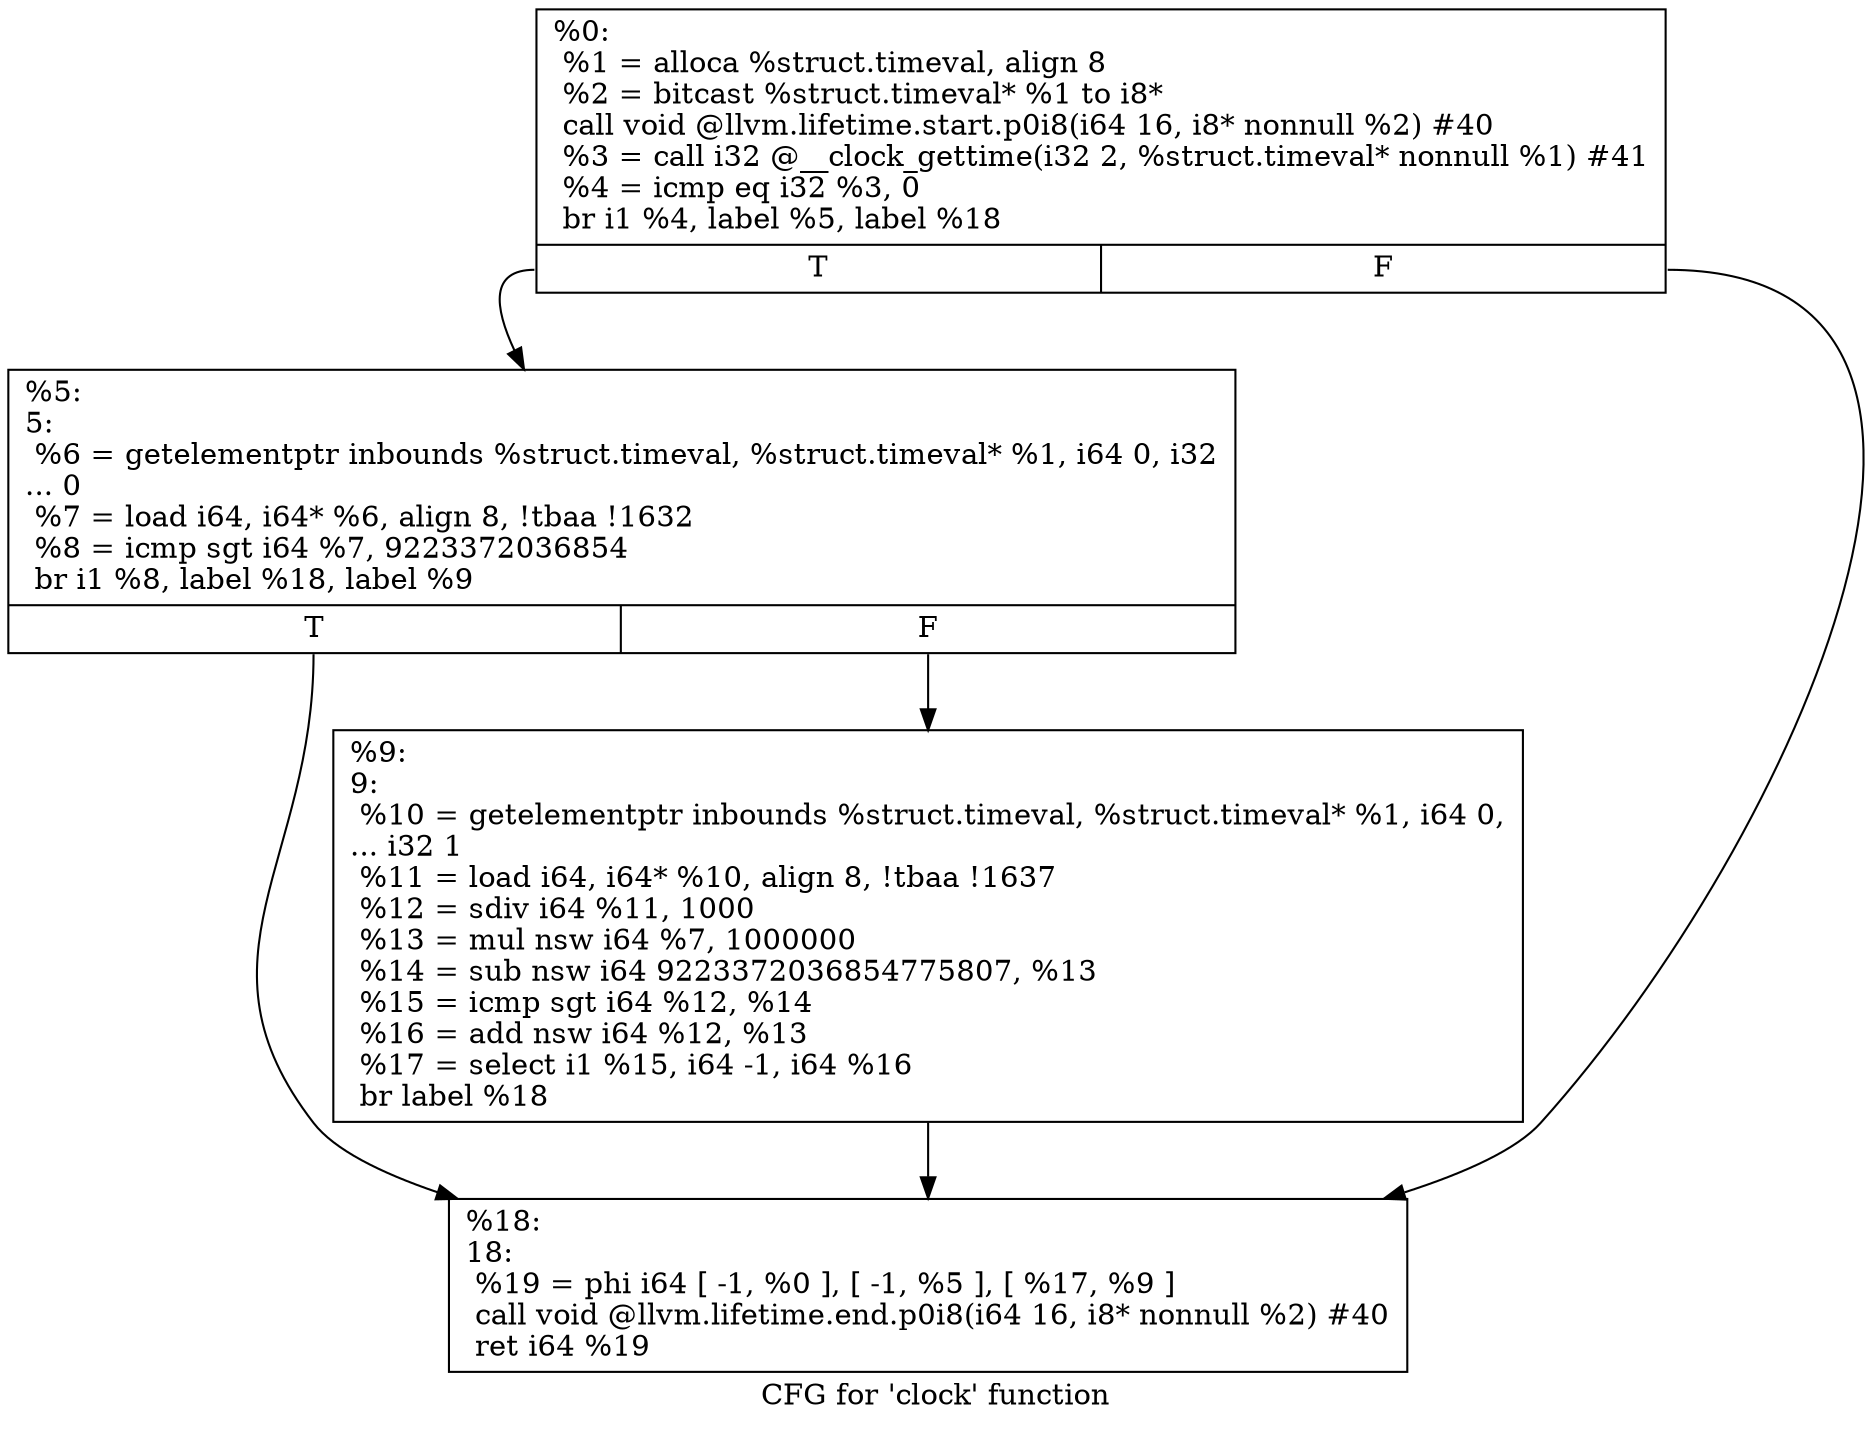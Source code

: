 digraph "CFG for 'clock' function" {
	label="CFG for 'clock' function";

	Node0x1e8de50 [shape=record,label="{%0:\l  %1 = alloca %struct.timeval, align 8\l  %2 = bitcast %struct.timeval* %1 to i8*\l  call void @llvm.lifetime.start.p0i8(i64 16, i8* nonnull %2) #40\l  %3 = call i32 @__clock_gettime(i32 2, %struct.timeval* nonnull %1) #41\l  %4 = icmp eq i32 %3, 0\l  br i1 %4, label %5, label %18\l|{<s0>T|<s1>F}}"];
	Node0x1e8de50:s0 -> Node0x1e8dea0;
	Node0x1e8de50:s1 -> Node0x1e8df40;
	Node0x1e8dea0 [shape=record,label="{%5:\l5:                                                \l  %6 = getelementptr inbounds %struct.timeval, %struct.timeval* %1, i64 0, i32\l... 0\l  %7 = load i64, i64* %6, align 8, !tbaa !1632\l  %8 = icmp sgt i64 %7, 9223372036854\l  br i1 %8, label %18, label %9\l|{<s0>T|<s1>F}}"];
	Node0x1e8dea0:s0 -> Node0x1e8df40;
	Node0x1e8dea0:s1 -> Node0x1e8def0;
	Node0x1e8def0 [shape=record,label="{%9:\l9:                                                \l  %10 = getelementptr inbounds %struct.timeval, %struct.timeval* %1, i64 0,\l... i32 1\l  %11 = load i64, i64* %10, align 8, !tbaa !1637\l  %12 = sdiv i64 %11, 1000\l  %13 = mul nsw i64 %7, 1000000\l  %14 = sub nsw i64 9223372036854775807, %13\l  %15 = icmp sgt i64 %12, %14\l  %16 = add nsw i64 %12, %13\l  %17 = select i1 %15, i64 -1, i64 %16\l  br label %18\l}"];
	Node0x1e8def0 -> Node0x1e8df40;
	Node0x1e8df40 [shape=record,label="{%18:\l18:                                               \l  %19 = phi i64 [ -1, %0 ], [ -1, %5 ], [ %17, %9 ]\l  call void @llvm.lifetime.end.p0i8(i64 16, i8* nonnull %2) #40\l  ret i64 %19\l}"];
}
